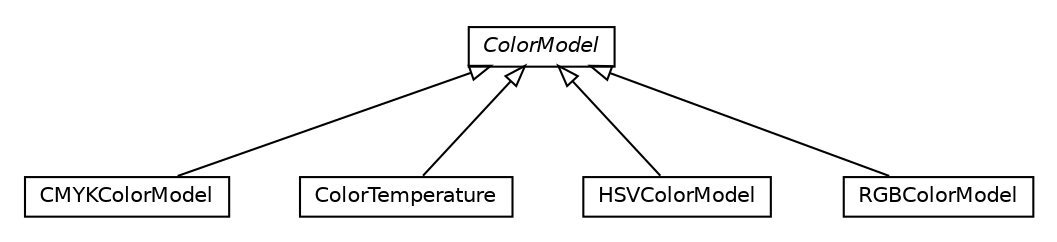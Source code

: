 #!/usr/local/bin/dot
#
# Class diagram 
# Generated by UMLGraph version R5_6-24-gf6e263 (http://www.umlgraph.org/)
#

digraph G {
	edge [fontname="Helvetica",fontsize=10,labelfontname="Helvetica",labelfontsize=10];
	node [fontname="Helvetica",fontsize=10,shape=plaintext];
	nodesep=0.25;
	ranksep=0.5;
	// org.universAAL.ontology.unit.color.ColorModel
	c265097 [label=<<table title="org.universAAL.ontology.unit.color.ColorModel" border="0" cellborder="1" cellspacing="0" cellpadding="2" port="p" href="./ColorModel.html">
		<tr><td><table border="0" cellspacing="0" cellpadding="1">
<tr><td align="center" balign="center"><font face="Helvetica-Oblique"> ColorModel </font></td></tr>
		</table></td></tr>
		</table>>, URL="./ColorModel.html", fontname="Helvetica", fontcolor="black", fontsize=10.0];
	// org.universAAL.ontology.unit.color.CMYKColorModel
	c265098 [label=<<table title="org.universAAL.ontology.unit.color.CMYKColorModel" border="0" cellborder="1" cellspacing="0" cellpadding="2" port="p" href="./CMYKColorModel.html">
		<tr><td><table border="0" cellspacing="0" cellpadding="1">
<tr><td align="center" balign="center"> CMYKColorModel </td></tr>
		</table></td></tr>
		</table>>, URL="./CMYKColorModel.html", fontname="Helvetica", fontcolor="black", fontsize=10.0];
	// org.universAAL.ontology.unit.color.ColorTemperature
	c265099 [label=<<table title="org.universAAL.ontology.unit.color.ColorTemperature" border="0" cellborder="1" cellspacing="0" cellpadding="2" port="p" href="./ColorTemperature.html">
		<tr><td><table border="0" cellspacing="0" cellpadding="1">
<tr><td align="center" balign="center"> ColorTemperature </td></tr>
		</table></td></tr>
		</table>>, URL="./ColorTemperature.html", fontname="Helvetica", fontcolor="black", fontsize=10.0];
	// org.universAAL.ontology.unit.color.HSVColorModel
	c265100 [label=<<table title="org.universAAL.ontology.unit.color.HSVColorModel" border="0" cellborder="1" cellspacing="0" cellpadding="2" port="p" href="./HSVColorModel.html">
		<tr><td><table border="0" cellspacing="0" cellpadding="1">
<tr><td align="center" balign="center"> HSVColorModel </td></tr>
		</table></td></tr>
		</table>>, URL="./HSVColorModel.html", fontname="Helvetica", fontcolor="black", fontsize=10.0];
	// org.universAAL.ontology.unit.color.RGBColorModel
	c265101 [label=<<table title="org.universAAL.ontology.unit.color.RGBColorModel" border="0" cellborder="1" cellspacing="0" cellpadding="2" port="p" href="./RGBColorModel.html">
		<tr><td><table border="0" cellspacing="0" cellpadding="1">
<tr><td align="center" balign="center"> RGBColorModel </td></tr>
		</table></td></tr>
		</table>>, URL="./RGBColorModel.html", fontname="Helvetica", fontcolor="black", fontsize=10.0];
	//org.universAAL.ontology.unit.color.CMYKColorModel extends org.universAAL.ontology.unit.color.ColorModel
	c265097:p -> c265098:p [dir=back,arrowtail=empty];
	//org.universAAL.ontology.unit.color.ColorTemperature extends org.universAAL.ontology.unit.color.ColorModel
	c265097:p -> c265099:p [dir=back,arrowtail=empty];
	//org.universAAL.ontology.unit.color.HSVColorModel extends org.universAAL.ontology.unit.color.ColorModel
	c265097:p -> c265100:p [dir=back,arrowtail=empty];
	//org.universAAL.ontology.unit.color.RGBColorModel extends org.universAAL.ontology.unit.color.ColorModel
	c265097:p -> c265101:p [dir=back,arrowtail=empty];
}

